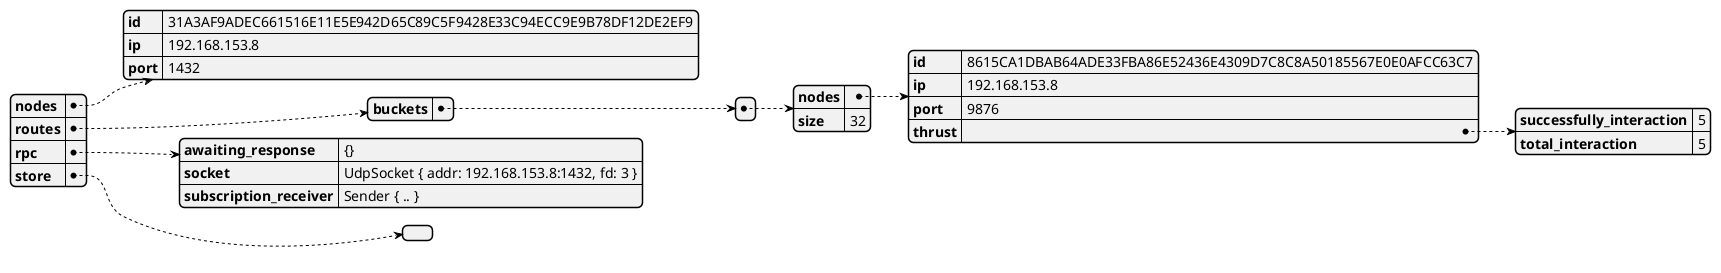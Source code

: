 @startjson
{"nodes":{"id":"31A3AF9ADEC661516E11E5E942D65C89C5F9428E33C94ECC9E9B78DF12DE2EF9","ip":"192.168.153.8","port":1432},"routes":{"buckets":[{"nodes":{"id":"8615CA1DBAB64ADE33FBA86E52436E4309D7C8C8A50185567E0E0AFCC63C7","ip":"192.168.153.8","port":9876,"thrust":{"successfully_interaction":5,"total_interaction":5}},"size":32}]},"rpc":{"awaiting_response":"{}","socket":"UdpSocket { addr: 192.168.153.8:1432, fd: 3 }","subscription_receiver":"Sender { .. }"},"store":[]}
@endjson